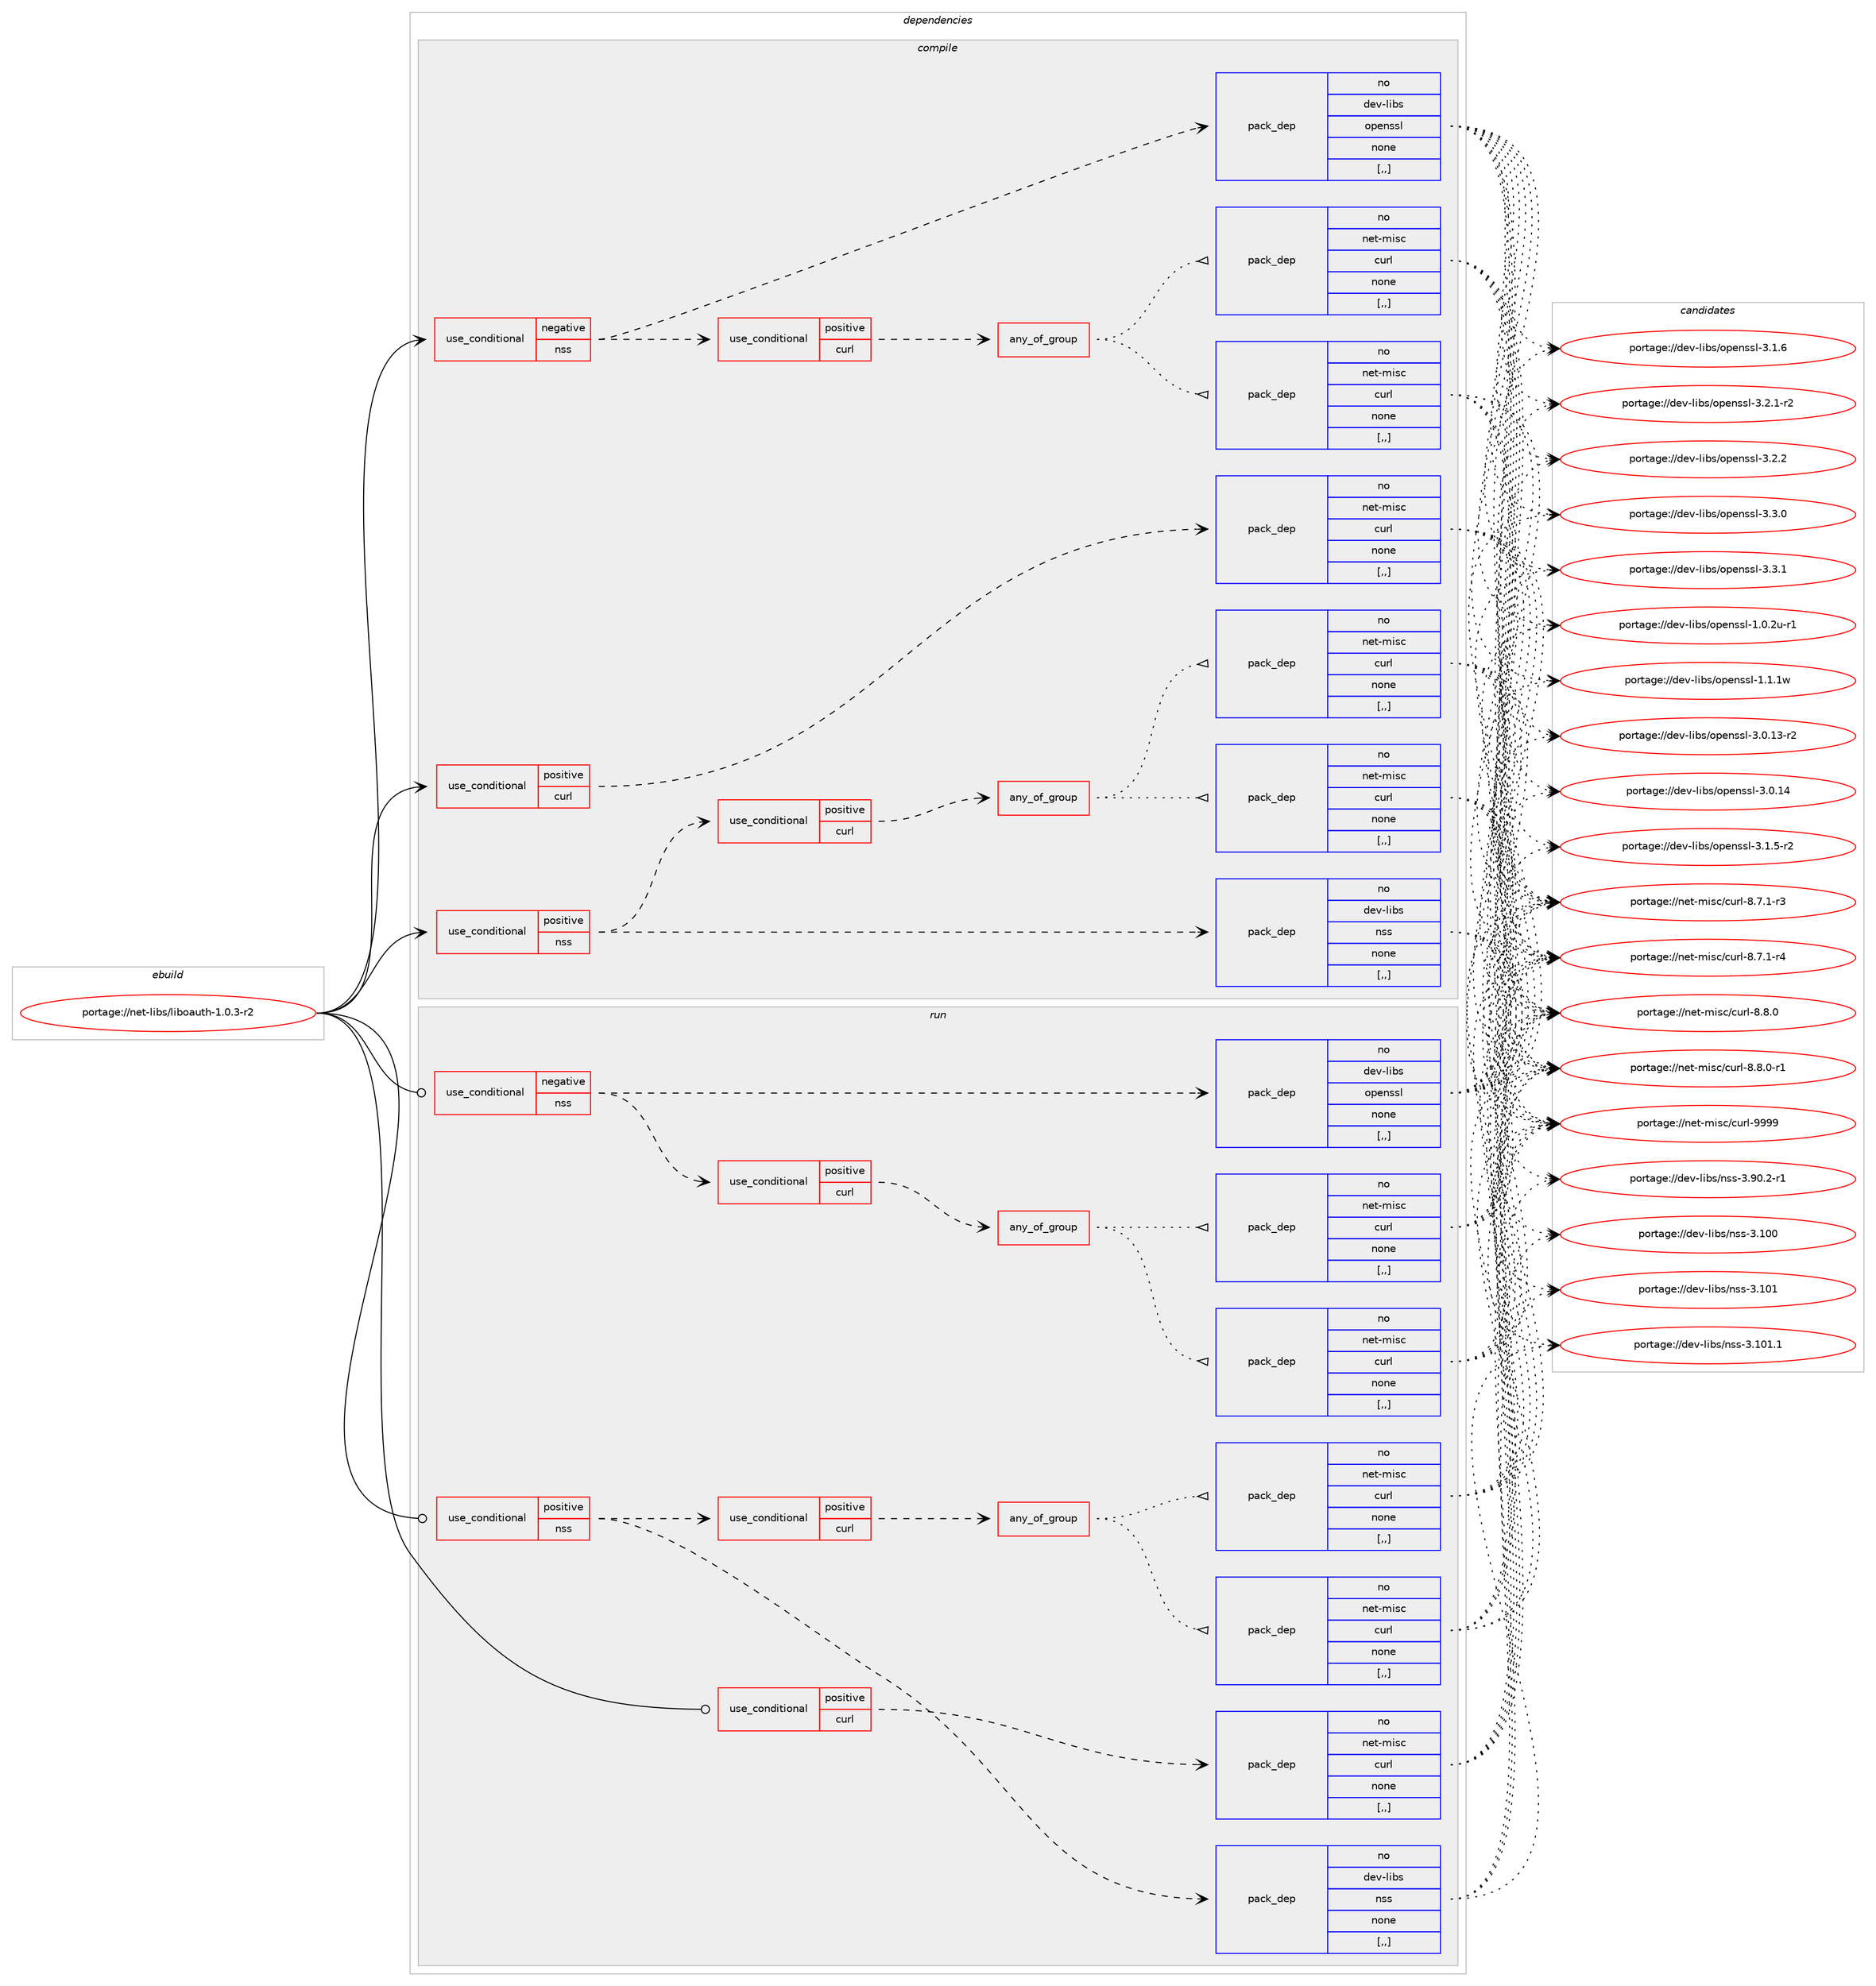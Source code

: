 digraph prolog {

# *************
# Graph options
# *************

newrank=true;
concentrate=true;
compound=true;
graph [rankdir=LR,fontname=Helvetica,fontsize=10,ranksep=1.5];#, ranksep=2.5, nodesep=0.2];
edge  [arrowhead=vee];
node  [fontname=Helvetica,fontsize=10];

# **********
# The ebuild
# **********

subgraph cluster_leftcol {
color=gray;
rank=same;
label=<<i>ebuild</i>>;
id [label="portage://net-libs/liboauth-1.0.3-r2", color=red, width=4, href="../net-libs/liboauth-1.0.3-r2.svg"];
}

# ****************
# The dependencies
# ****************

subgraph cluster_midcol {
color=gray;
label=<<i>dependencies</i>>;
subgraph cluster_compile {
fillcolor="#eeeeee";
style=filled;
label=<<i>compile</i>>;
subgraph cond91305 {
dependency350928 [label=<<TABLE BORDER="0" CELLBORDER="1" CELLSPACING="0" CELLPADDING="4"><TR><TD ROWSPAN="3" CELLPADDING="10">use_conditional</TD></TR><TR><TD>negative</TD></TR><TR><TD>nss</TD></TR></TABLE>>, shape=none, color=red];
subgraph pack257028 {
dependency350929 [label=<<TABLE BORDER="0" CELLBORDER="1" CELLSPACING="0" CELLPADDING="4" WIDTH="220"><TR><TD ROWSPAN="6" CELLPADDING="30">pack_dep</TD></TR><TR><TD WIDTH="110">no</TD></TR><TR><TD>dev-libs</TD></TR><TR><TD>openssl</TD></TR><TR><TD>none</TD></TR><TR><TD>[,,]</TD></TR></TABLE>>, shape=none, color=blue];
}
dependency350928:e -> dependency350929:w [weight=20,style="dashed",arrowhead="vee"];
subgraph cond91306 {
dependency350930 [label=<<TABLE BORDER="0" CELLBORDER="1" CELLSPACING="0" CELLPADDING="4"><TR><TD ROWSPAN="3" CELLPADDING="10">use_conditional</TD></TR><TR><TD>positive</TD></TR><TR><TD>curl</TD></TR></TABLE>>, shape=none, color=red];
subgraph any2418 {
dependency350931 [label=<<TABLE BORDER="0" CELLBORDER="1" CELLSPACING="0" CELLPADDING="4"><TR><TD CELLPADDING="10">any_of_group</TD></TR></TABLE>>, shape=none, color=red];subgraph pack257029 {
dependency350932 [label=<<TABLE BORDER="0" CELLBORDER="1" CELLSPACING="0" CELLPADDING="4" WIDTH="220"><TR><TD ROWSPAN="6" CELLPADDING="30">pack_dep</TD></TR><TR><TD WIDTH="110">no</TD></TR><TR><TD>net-misc</TD></TR><TR><TD>curl</TD></TR><TR><TD>none</TD></TR><TR><TD>[,,]</TD></TR></TABLE>>, shape=none, color=blue];
}
dependency350931:e -> dependency350932:w [weight=20,style="dotted",arrowhead="oinv"];
subgraph pack257030 {
dependency350933 [label=<<TABLE BORDER="0" CELLBORDER="1" CELLSPACING="0" CELLPADDING="4" WIDTH="220"><TR><TD ROWSPAN="6" CELLPADDING="30">pack_dep</TD></TR><TR><TD WIDTH="110">no</TD></TR><TR><TD>net-misc</TD></TR><TR><TD>curl</TD></TR><TR><TD>none</TD></TR><TR><TD>[,,]</TD></TR></TABLE>>, shape=none, color=blue];
}
dependency350931:e -> dependency350933:w [weight=20,style="dotted",arrowhead="oinv"];
}
dependency350930:e -> dependency350931:w [weight=20,style="dashed",arrowhead="vee"];
}
dependency350928:e -> dependency350930:w [weight=20,style="dashed",arrowhead="vee"];
}
id:e -> dependency350928:w [weight=20,style="solid",arrowhead="vee"];
subgraph cond91307 {
dependency350934 [label=<<TABLE BORDER="0" CELLBORDER="1" CELLSPACING="0" CELLPADDING="4"><TR><TD ROWSPAN="3" CELLPADDING="10">use_conditional</TD></TR><TR><TD>positive</TD></TR><TR><TD>curl</TD></TR></TABLE>>, shape=none, color=red];
subgraph pack257031 {
dependency350935 [label=<<TABLE BORDER="0" CELLBORDER="1" CELLSPACING="0" CELLPADDING="4" WIDTH="220"><TR><TD ROWSPAN="6" CELLPADDING="30">pack_dep</TD></TR><TR><TD WIDTH="110">no</TD></TR><TR><TD>net-misc</TD></TR><TR><TD>curl</TD></TR><TR><TD>none</TD></TR><TR><TD>[,,]</TD></TR></TABLE>>, shape=none, color=blue];
}
dependency350934:e -> dependency350935:w [weight=20,style="dashed",arrowhead="vee"];
}
id:e -> dependency350934:w [weight=20,style="solid",arrowhead="vee"];
subgraph cond91308 {
dependency350936 [label=<<TABLE BORDER="0" CELLBORDER="1" CELLSPACING="0" CELLPADDING="4"><TR><TD ROWSPAN="3" CELLPADDING="10">use_conditional</TD></TR><TR><TD>positive</TD></TR><TR><TD>nss</TD></TR></TABLE>>, shape=none, color=red];
subgraph pack257032 {
dependency350937 [label=<<TABLE BORDER="0" CELLBORDER="1" CELLSPACING="0" CELLPADDING="4" WIDTH="220"><TR><TD ROWSPAN="6" CELLPADDING="30">pack_dep</TD></TR><TR><TD WIDTH="110">no</TD></TR><TR><TD>dev-libs</TD></TR><TR><TD>nss</TD></TR><TR><TD>none</TD></TR><TR><TD>[,,]</TD></TR></TABLE>>, shape=none, color=blue];
}
dependency350936:e -> dependency350937:w [weight=20,style="dashed",arrowhead="vee"];
subgraph cond91309 {
dependency350938 [label=<<TABLE BORDER="0" CELLBORDER="1" CELLSPACING="0" CELLPADDING="4"><TR><TD ROWSPAN="3" CELLPADDING="10">use_conditional</TD></TR><TR><TD>positive</TD></TR><TR><TD>curl</TD></TR></TABLE>>, shape=none, color=red];
subgraph any2419 {
dependency350939 [label=<<TABLE BORDER="0" CELLBORDER="1" CELLSPACING="0" CELLPADDING="4"><TR><TD CELLPADDING="10">any_of_group</TD></TR></TABLE>>, shape=none, color=red];subgraph pack257033 {
dependency350940 [label=<<TABLE BORDER="0" CELLBORDER="1" CELLSPACING="0" CELLPADDING="4" WIDTH="220"><TR><TD ROWSPAN="6" CELLPADDING="30">pack_dep</TD></TR><TR><TD WIDTH="110">no</TD></TR><TR><TD>net-misc</TD></TR><TR><TD>curl</TD></TR><TR><TD>none</TD></TR><TR><TD>[,,]</TD></TR></TABLE>>, shape=none, color=blue];
}
dependency350939:e -> dependency350940:w [weight=20,style="dotted",arrowhead="oinv"];
subgraph pack257034 {
dependency350941 [label=<<TABLE BORDER="0" CELLBORDER="1" CELLSPACING="0" CELLPADDING="4" WIDTH="220"><TR><TD ROWSPAN="6" CELLPADDING="30">pack_dep</TD></TR><TR><TD WIDTH="110">no</TD></TR><TR><TD>net-misc</TD></TR><TR><TD>curl</TD></TR><TR><TD>none</TD></TR><TR><TD>[,,]</TD></TR></TABLE>>, shape=none, color=blue];
}
dependency350939:e -> dependency350941:w [weight=20,style="dotted",arrowhead="oinv"];
}
dependency350938:e -> dependency350939:w [weight=20,style="dashed",arrowhead="vee"];
}
dependency350936:e -> dependency350938:w [weight=20,style="dashed",arrowhead="vee"];
}
id:e -> dependency350936:w [weight=20,style="solid",arrowhead="vee"];
}
subgraph cluster_compileandrun {
fillcolor="#eeeeee";
style=filled;
label=<<i>compile and run</i>>;
}
subgraph cluster_run {
fillcolor="#eeeeee";
style=filled;
label=<<i>run</i>>;
subgraph cond91310 {
dependency350942 [label=<<TABLE BORDER="0" CELLBORDER="1" CELLSPACING="0" CELLPADDING="4"><TR><TD ROWSPAN="3" CELLPADDING="10">use_conditional</TD></TR><TR><TD>negative</TD></TR><TR><TD>nss</TD></TR></TABLE>>, shape=none, color=red];
subgraph pack257035 {
dependency350943 [label=<<TABLE BORDER="0" CELLBORDER="1" CELLSPACING="0" CELLPADDING="4" WIDTH="220"><TR><TD ROWSPAN="6" CELLPADDING="30">pack_dep</TD></TR><TR><TD WIDTH="110">no</TD></TR><TR><TD>dev-libs</TD></TR><TR><TD>openssl</TD></TR><TR><TD>none</TD></TR><TR><TD>[,,]</TD></TR></TABLE>>, shape=none, color=blue];
}
dependency350942:e -> dependency350943:w [weight=20,style="dashed",arrowhead="vee"];
subgraph cond91311 {
dependency350944 [label=<<TABLE BORDER="0" CELLBORDER="1" CELLSPACING="0" CELLPADDING="4"><TR><TD ROWSPAN="3" CELLPADDING="10">use_conditional</TD></TR><TR><TD>positive</TD></TR><TR><TD>curl</TD></TR></TABLE>>, shape=none, color=red];
subgraph any2420 {
dependency350945 [label=<<TABLE BORDER="0" CELLBORDER="1" CELLSPACING="0" CELLPADDING="4"><TR><TD CELLPADDING="10">any_of_group</TD></TR></TABLE>>, shape=none, color=red];subgraph pack257036 {
dependency350946 [label=<<TABLE BORDER="0" CELLBORDER="1" CELLSPACING="0" CELLPADDING="4" WIDTH="220"><TR><TD ROWSPAN="6" CELLPADDING="30">pack_dep</TD></TR><TR><TD WIDTH="110">no</TD></TR><TR><TD>net-misc</TD></TR><TR><TD>curl</TD></TR><TR><TD>none</TD></TR><TR><TD>[,,]</TD></TR></TABLE>>, shape=none, color=blue];
}
dependency350945:e -> dependency350946:w [weight=20,style="dotted",arrowhead="oinv"];
subgraph pack257037 {
dependency350947 [label=<<TABLE BORDER="0" CELLBORDER="1" CELLSPACING="0" CELLPADDING="4" WIDTH="220"><TR><TD ROWSPAN="6" CELLPADDING="30">pack_dep</TD></TR><TR><TD WIDTH="110">no</TD></TR><TR><TD>net-misc</TD></TR><TR><TD>curl</TD></TR><TR><TD>none</TD></TR><TR><TD>[,,]</TD></TR></TABLE>>, shape=none, color=blue];
}
dependency350945:e -> dependency350947:w [weight=20,style="dotted",arrowhead="oinv"];
}
dependency350944:e -> dependency350945:w [weight=20,style="dashed",arrowhead="vee"];
}
dependency350942:e -> dependency350944:w [weight=20,style="dashed",arrowhead="vee"];
}
id:e -> dependency350942:w [weight=20,style="solid",arrowhead="odot"];
subgraph cond91312 {
dependency350948 [label=<<TABLE BORDER="0" CELLBORDER="1" CELLSPACING="0" CELLPADDING="4"><TR><TD ROWSPAN="3" CELLPADDING="10">use_conditional</TD></TR><TR><TD>positive</TD></TR><TR><TD>curl</TD></TR></TABLE>>, shape=none, color=red];
subgraph pack257038 {
dependency350949 [label=<<TABLE BORDER="0" CELLBORDER="1" CELLSPACING="0" CELLPADDING="4" WIDTH="220"><TR><TD ROWSPAN="6" CELLPADDING="30">pack_dep</TD></TR><TR><TD WIDTH="110">no</TD></TR><TR><TD>net-misc</TD></TR><TR><TD>curl</TD></TR><TR><TD>none</TD></TR><TR><TD>[,,]</TD></TR></TABLE>>, shape=none, color=blue];
}
dependency350948:e -> dependency350949:w [weight=20,style="dashed",arrowhead="vee"];
}
id:e -> dependency350948:w [weight=20,style="solid",arrowhead="odot"];
subgraph cond91313 {
dependency350950 [label=<<TABLE BORDER="0" CELLBORDER="1" CELLSPACING="0" CELLPADDING="4"><TR><TD ROWSPAN="3" CELLPADDING="10">use_conditional</TD></TR><TR><TD>positive</TD></TR><TR><TD>nss</TD></TR></TABLE>>, shape=none, color=red];
subgraph pack257039 {
dependency350951 [label=<<TABLE BORDER="0" CELLBORDER="1" CELLSPACING="0" CELLPADDING="4" WIDTH="220"><TR><TD ROWSPAN="6" CELLPADDING="30">pack_dep</TD></TR><TR><TD WIDTH="110">no</TD></TR><TR><TD>dev-libs</TD></TR><TR><TD>nss</TD></TR><TR><TD>none</TD></TR><TR><TD>[,,]</TD></TR></TABLE>>, shape=none, color=blue];
}
dependency350950:e -> dependency350951:w [weight=20,style="dashed",arrowhead="vee"];
subgraph cond91314 {
dependency350952 [label=<<TABLE BORDER="0" CELLBORDER="1" CELLSPACING="0" CELLPADDING="4"><TR><TD ROWSPAN="3" CELLPADDING="10">use_conditional</TD></TR><TR><TD>positive</TD></TR><TR><TD>curl</TD></TR></TABLE>>, shape=none, color=red];
subgraph any2421 {
dependency350953 [label=<<TABLE BORDER="0" CELLBORDER="1" CELLSPACING="0" CELLPADDING="4"><TR><TD CELLPADDING="10">any_of_group</TD></TR></TABLE>>, shape=none, color=red];subgraph pack257040 {
dependency350954 [label=<<TABLE BORDER="0" CELLBORDER="1" CELLSPACING="0" CELLPADDING="4" WIDTH="220"><TR><TD ROWSPAN="6" CELLPADDING="30">pack_dep</TD></TR><TR><TD WIDTH="110">no</TD></TR><TR><TD>net-misc</TD></TR><TR><TD>curl</TD></TR><TR><TD>none</TD></TR><TR><TD>[,,]</TD></TR></TABLE>>, shape=none, color=blue];
}
dependency350953:e -> dependency350954:w [weight=20,style="dotted",arrowhead="oinv"];
subgraph pack257041 {
dependency350955 [label=<<TABLE BORDER="0" CELLBORDER="1" CELLSPACING="0" CELLPADDING="4" WIDTH="220"><TR><TD ROWSPAN="6" CELLPADDING="30">pack_dep</TD></TR><TR><TD WIDTH="110">no</TD></TR><TR><TD>net-misc</TD></TR><TR><TD>curl</TD></TR><TR><TD>none</TD></TR><TR><TD>[,,]</TD></TR></TABLE>>, shape=none, color=blue];
}
dependency350953:e -> dependency350955:w [weight=20,style="dotted",arrowhead="oinv"];
}
dependency350952:e -> dependency350953:w [weight=20,style="dashed",arrowhead="vee"];
}
dependency350950:e -> dependency350952:w [weight=20,style="dashed",arrowhead="vee"];
}
id:e -> dependency350950:w [weight=20,style="solid",arrowhead="odot"];
}
}

# **************
# The candidates
# **************

subgraph cluster_choices {
rank=same;
color=gray;
label=<<i>candidates</i>>;

subgraph choice257028 {
color=black;
nodesep=1;
choice1001011184510810598115471111121011101151151084549464846501174511449 [label="portage://dev-libs/openssl-1.0.2u-r1", color=red, width=4,href="../dev-libs/openssl-1.0.2u-r1.svg"];
choice100101118451081059811547111112101110115115108454946494649119 [label="portage://dev-libs/openssl-1.1.1w", color=red, width=4,href="../dev-libs/openssl-1.1.1w.svg"];
choice100101118451081059811547111112101110115115108455146484649514511450 [label="portage://dev-libs/openssl-3.0.13-r2", color=red, width=4,href="../dev-libs/openssl-3.0.13-r2.svg"];
choice10010111845108105981154711111210111011511510845514648464952 [label="portage://dev-libs/openssl-3.0.14", color=red, width=4,href="../dev-libs/openssl-3.0.14.svg"];
choice1001011184510810598115471111121011101151151084551464946534511450 [label="portage://dev-libs/openssl-3.1.5-r2", color=red, width=4,href="../dev-libs/openssl-3.1.5-r2.svg"];
choice100101118451081059811547111112101110115115108455146494654 [label="portage://dev-libs/openssl-3.1.6", color=red, width=4,href="../dev-libs/openssl-3.1.6.svg"];
choice1001011184510810598115471111121011101151151084551465046494511450 [label="portage://dev-libs/openssl-3.2.1-r2", color=red, width=4,href="../dev-libs/openssl-3.2.1-r2.svg"];
choice100101118451081059811547111112101110115115108455146504650 [label="portage://dev-libs/openssl-3.2.2", color=red, width=4,href="../dev-libs/openssl-3.2.2.svg"];
choice100101118451081059811547111112101110115115108455146514648 [label="portage://dev-libs/openssl-3.3.0", color=red, width=4,href="../dev-libs/openssl-3.3.0.svg"];
choice100101118451081059811547111112101110115115108455146514649 [label="portage://dev-libs/openssl-3.3.1", color=red, width=4,href="../dev-libs/openssl-3.3.1.svg"];
dependency350929:e -> choice1001011184510810598115471111121011101151151084549464846501174511449:w [style=dotted,weight="100"];
dependency350929:e -> choice100101118451081059811547111112101110115115108454946494649119:w [style=dotted,weight="100"];
dependency350929:e -> choice100101118451081059811547111112101110115115108455146484649514511450:w [style=dotted,weight="100"];
dependency350929:e -> choice10010111845108105981154711111210111011511510845514648464952:w [style=dotted,weight="100"];
dependency350929:e -> choice1001011184510810598115471111121011101151151084551464946534511450:w [style=dotted,weight="100"];
dependency350929:e -> choice100101118451081059811547111112101110115115108455146494654:w [style=dotted,weight="100"];
dependency350929:e -> choice1001011184510810598115471111121011101151151084551465046494511450:w [style=dotted,weight="100"];
dependency350929:e -> choice100101118451081059811547111112101110115115108455146504650:w [style=dotted,weight="100"];
dependency350929:e -> choice100101118451081059811547111112101110115115108455146514648:w [style=dotted,weight="100"];
dependency350929:e -> choice100101118451081059811547111112101110115115108455146514649:w [style=dotted,weight="100"];
}
subgraph choice257029 {
color=black;
nodesep=1;
choice110101116451091051159947991171141084556465546494511451 [label="portage://net-misc/curl-8.7.1-r3", color=red, width=4,href="../net-misc/curl-8.7.1-r3.svg"];
choice110101116451091051159947991171141084556465546494511452 [label="portage://net-misc/curl-8.7.1-r4", color=red, width=4,href="../net-misc/curl-8.7.1-r4.svg"];
choice11010111645109105115994799117114108455646564648 [label="portage://net-misc/curl-8.8.0", color=red, width=4,href="../net-misc/curl-8.8.0.svg"];
choice110101116451091051159947991171141084556465646484511449 [label="portage://net-misc/curl-8.8.0-r1", color=red, width=4,href="../net-misc/curl-8.8.0-r1.svg"];
choice110101116451091051159947991171141084557575757 [label="portage://net-misc/curl-9999", color=red, width=4,href="../net-misc/curl-9999.svg"];
dependency350932:e -> choice110101116451091051159947991171141084556465546494511451:w [style=dotted,weight="100"];
dependency350932:e -> choice110101116451091051159947991171141084556465546494511452:w [style=dotted,weight="100"];
dependency350932:e -> choice11010111645109105115994799117114108455646564648:w [style=dotted,weight="100"];
dependency350932:e -> choice110101116451091051159947991171141084556465646484511449:w [style=dotted,weight="100"];
dependency350932:e -> choice110101116451091051159947991171141084557575757:w [style=dotted,weight="100"];
}
subgraph choice257030 {
color=black;
nodesep=1;
choice110101116451091051159947991171141084556465546494511451 [label="portage://net-misc/curl-8.7.1-r3", color=red, width=4,href="../net-misc/curl-8.7.1-r3.svg"];
choice110101116451091051159947991171141084556465546494511452 [label="portage://net-misc/curl-8.7.1-r4", color=red, width=4,href="../net-misc/curl-8.7.1-r4.svg"];
choice11010111645109105115994799117114108455646564648 [label="portage://net-misc/curl-8.8.0", color=red, width=4,href="../net-misc/curl-8.8.0.svg"];
choice110101116451091051159947991171141084556465646484511449 [label="portage://net-misc/curl-8.8.0-r1", color=red, width=4,href="../net-misc/curl-8.8.0-r1.svg"];
choice110101116451091051159947991171141084557575757 [label="portage://net-misc/curl-9999", color=red, width=4,href="../net-misc/curl-9999.svg"];
dependency350933:e -> choice110101116451091051159947991171141084556465546494511451:w [style=dotted,weight="100"];
dependency350933:e -> choice110101116451091051159947991171141084556465546494511452:w [style=dotted,weight="100"];
dependency350933:e -> choice11010111645109105115994799117114108455646564648:w [style=dotted,weight="100"];
dependency350933:e -> choice110101116451091051159947991171141084556465646484511449:w [style=dotted,weight="100"];
dependency350933:e -> choice110101116451091051159947991171141084557575757:w [style=dotted,weight="100"];
}
subgraph choice257031 {
color=black;
nodesep=1;
choice110101116451091051159947991171141084556465546494511451 [label="portage://net-misc/curl-8.7.1-r3", color=red, width=4,href="../net-misc/curl-8.7.1-r3.svg"];
choice110101116451091051159947991171141084556465546494511452 [label="portage://net-misc/curl-8.7.1-r4", color=red, width=4,href="../net-misc/curl-8.7.1-r4.svg"];
choice11010111645109105115994799117114108455646564648 [label="portage://net-misc/curl-8.8.0", color=red, width=4,href="../net-misc/curl-8.8.0.svg"];
choice110101116451091051159947991171141084556465646484511449 [label="portage://net-misc/curl-8.8.0-r1", color=red, width=4,href="../net-misc/curl-8.8.0-r1.svg"];
choice110101116451091051159947991171141084557575757 [label="portage://net-misc/curl-9999", color=red, width=4,href="../net-misc/curl-9999.svg"];
dependency350935:e -> choice110101116451091051159947991171141084556465546494511451:w [style=dotted,weight="100"];
dependency350935:e -> choice110101116451091051159947991171141084556465546494511452:w [style=dotted,weight="100"];
dependency350935:e -> choice11010111645109105115994799117114108455646564648:w [style=dotted,weight="100"];
dependency350935:e -> choice110101116451091051159947991171141084556465646484511449:w [style=dotted,weight="100"];
dependency350935:e -> choice110101116451091051159947991171141084557575757:w [style=dotted,weight="100"];
}
subgraph choice257032 {
color=black;
nodesep=1;
choice100101118451081059811547110115115455146494848 [label="portage://dev-libs/nss-3.100", color=red, width=4,href="../dev-libs/nss-3.100.svg"];
choice100101118451081059811547110115115455146494849 [label="portage://dev-libs/nss-3.101", color=red, width=4,href="../dev-libs/nss-3.101.svg"];
choice1001011184510810598115471101151154551464948494649 [label="portage://dev-libs/nss-3.101.1", color=red, width=4,href="../dev-libs/nss-3.101.1.svg"];
choice100101118451081059811547110115115455146574846504511449 [label="portage://dev-libs/nss-3.90.2-r1", color=red, width=4,href="../dev-libs/nss-3.90.2-r1.svg"];
dependency350937:e -> choice100101118451081059811547110115115455146494848:w [style=dotted,weight="100"];
dependency350937:e -> choice100101118451081059811547110115115455146494849:w [style=dotted,weight="100"];
dependency350937:e -> choice1001011184510810598115471101151154551464948494649:w [style=dotted,weight="100"];
dependency350937:e -> choice100101118451081059811547110115115455146574846504511449:w [style=dotted,weight="100"];
}
subgraph choice257033 {
color=black;
nodesep=1;
choice110101116451091051159947991171141084556465546494511451 [label="portage://net-misc/curl-8.7.1-r3", color=red, width=4,href="../net-misc/curl-8.7.1-r3.svg"];
choice110101116451091051159947991171141084556465546494511452 [label="portage://net-misc/curl-8.7.1-r4", color=red, width=4,href="../net-misc/curl-8.7.1-r4.svg"];
choice11010111645109105115994799117114108455646564648 [label="portage://net-misc/curl-8.8.0", color=red, width=4,href="../net-misc/curl-8.8.0.svg"];
choice110101116451091051159947991171141084556465646484511449 [label="portage://net-misc/curl-8.8.0-r1", color=red, width=4,href="../net-misc/curl-8.8.0-r1.svg"];
choice110101116451091051159947991171141084557575757 [label="portage://net-misc/curl-9999", color=red, width=4,href="../net-misc/curl-9999.svg"];
dependency350940:e -> choice110101116451091051159947991171141084556465546494511451:w [style=dotted,weight="100"];
dependency350940:e -> choice110101116451091051159947991171141084556465546494511452:w [style=dotted,weight="100"];
dependency350940:e -> choice11010111645109105115994799117114108455646564648:w [style=dotted,weight="100"];
dependency350940:e -> choice110101116451091051159947991171141084556465646484511449:w [style=dotted,weight="100"];
dependency350940:e -> choice110101116451091051159947991171141084557575757:w [style=dotted,weight="100"];
}
subgraph choice257034 {
color=black;
nodesep=1;
choice110101116451091051159947991171141084556465546494511451 [label="portage://net-misc/curl-8.7.1-r3", color=red, width=4,href="../net-misc/curl-8.7.1-r3.svg"];
choice110101116451091051159947991171141084556465546494511452 [label="portage://net-misc/curl-8.7.1-r4", color=red, width=4,href="../net-misc/curl-8.7.1-r4.svg"];
choice11010111645109105115994799117114108455646564648 [label="portage://net-misc/curl-8.8.0", color=red, width=4,href="../net-misc/curl-8.8.0.svg"];
choice110101116451091051159947991171141084556465646484511449 [label="portage://net-misc/curl-8.8.0-r1", color=red, width=4,href="../net-misc/curl-8.8.0-r1.svg"];
choice110101116451091051159947991171141084557575757 [label="portage://net-misc/curl-9999", color=red, width=4,href="../net-misc/curl-9999.svg"];
dependency350941:e -> choice110101116451091051159947991171141084556465546494511451:w [style=dotted,weight="100"];
dependency350941:e -> choice110101116451091051159947991171141084556465546494511452:w [style=dotted,weight="100"];
dependency350941:e -> choice11010111645109105115994799117114108455646564648:w [style=dotted,weight="100"];
dependency350941:e -> choice110101116451091051159947991171141084556465646484511449:w [style=dotted,weight="100"];
dependency350941:e -> choice110101116451091051159947991171141084557575757:w [style=dotted,weight="100"];
}
subgraph choice257035 {
color=black;
nodesep=1;
choice1001011184510810598115471111121011101151151084549464846501174511449 [label="portage://dev-libs/openssl-1.0.2u-r1", color=red, width=4,href="../dev-libs/openssl-1.0.2u-r1.svg"];
choice100101118451081059811547111112101110115115108454946494649119 [label="portage://dev-libs/openssl-1.1.1w", color=red, width=4,href="../dev-libs/openssl-1.1.1w.svg"];
choice100101118451081059811547111112101110115115108455146484649514511450 [label="portage://dev-libs/openssl-3.0.13-r2", color=red, width=4,href="../dev-libs/openssl-3.0.13-r2.svg"];
choice10010111845108105981154711111210111011511510845514648464952 [label="portage://dev-libs/openssl-3.0.14", color=red, width=4,href="../dev-libs/openssl-3.0.14.svg"];
choice1001011184510810598115471111121011101151151084551464946534511450 [label="portage://dev-libs/openssl-3.1.5-r2", color=red, width=4,href="../dev-libs/openssl-3.1.5-r2.svg"];
choice100101118451081059811547111112101110115115108455146494654 [label="portage://dev-libs/openssl-3.1.6", color=red, width=4,href="../dev-libs/openssl-3.1.6.svg"];
choice1001011184510810598115471111121011101151151084551465046494511450 [label="portage://dev-libs/openssl-3.2.1-r2", color=red, width=4,href="../dev-libs/openssl-3.2.1-r2.svg"];
choice100101118451081059811547111112101110115115108455146504650 [label="portage://dev-libs/openssl-3.2.2", color=red, width=4,href="../dev-libs/openssl-3.2.2.svg"];
choice100101118451081059811547111112101110115115108455146514648 [label="portage://dev-libs/openssl-3.3.0", color=red, width=4,href="../dev-libs/openssl-3.3.0.svg"];
choice100101118451081059811547111112101110115115108455146514649 [label="portage://dev-libs/openssl-3.3.1", color=red, width=4,href="../dev-libs/openssl-3.3.1.svg"];
dependency350943:e -> choice1001011184510810598115471111121011101151151084549464846501174511449:w [style=dotted,weight="100"];
dependency350943:e -> choice100101118451081059811547111112101110115115108454946494649119:w [style=dotted,weight="100"];
dependency350943:e -> choice100101118451081059811547111112101110115115108455146484649514511450:w [style=dotted,weight="100"];
dependency350943:e -> choice10010111845108105981154711111210111011511510845514648464952:w [style=dotted,weight="100"];
dependency350943:e -> choice1001011184510810598115471111121011101151151084551464946534511450:w [style=dotted,weight="100"];
dependency350943:e -> choice100101118451081059811547111112101110115115108455146494654:w [style=dotted,weight="100"];
dependency350943:e -> choice1001011184510810598115471111121011101151151084551465046494511450:w [style=dotted,weight="100"];
dependency350943:e -> choice100101118451081059811547111112101110115115108455146504650:w [style=dotted,weight="100"];
dependency350943:e -> choice100101118451081059811547111112101110115115108455146514648:w [style=dotted,weight="100"];
dependency350943:e -> choice100101118451081059811547111112101110115115108455146514649:w [style=dotted,weight="100"];
}
subgraph choice257036 {
color=black;
nodesep=1;
choice110101116451091051159947991171141084556465546494511451 [label="portage://net-misc/curl-8.7.1-r3", color=red, width=4,href="../net-misc/curl-8.7.1-r3.svg"];
choice110101116451091051159947991171141084556465546494511452 [label="portage://net-misc/curl-8.7.1-r4", color=red, width=4,href="../net-misc/curl-8.7.1-r4.svg"];
choice11010111645109105115994799117114108455646564648 [label="portage://net-misc/curl-8.8.0", color=red, width=4,href="../net-misc/curl-8.8.0.svg"];
choice110101116451091051159947991171141084556465646484511449 [label="portage://net-misc/curl-8.8.0-r1", color=red, width=4,href="../net-misc/curl-8.8.0-r1.svg"];
choice110101116451091051159947991171141084557575757 [label="portage://net-misc/curl-9999", color=red, width=4,href="../net-misc/curl-9999.svg"];
dependency350946:e -> choice110101116451091051159947991171141084556465546494511451:w [style=dotted,weight="100"];
dependency350946:e -> choice110101116451091051159947991171141084556465546494511452:w [style=dotted,weight="100"];
dependency350946:e -> choice11010111645109105115994799117114108455646564648:w [style=dotted,weight="100"];
dependency350946:e -> choice110101116451091051159947991171141084556465646484511449:w [style=dotted,weight="100"];
dependency350946:e -> choice110101116451091051159947991171141084557575757:w [style=dotted,weight="100"];
}
subgraph choice257037 {
color=black;
nodesep=1;
choice110101116451091051159947991171141084556465546494511451 [label="portage://net-misc/curl-8.7.1-r3", color=red, width=4,href="../net-misc/curl-8.7.1-r3.svg"];
choice110101116451091051159947991171141084556465546494511452 [label="portage://net-misc/curl-8.7.1-r4", color=red, width=4,href="../net-misc/curl-8.7.1-r4.svg"];
choice11010111645109105115994799117114108455646564648 [label="portage://net-misc/curl-8.8.0", color=red, width=4,href="../net-misc/curl-8.8.0.svg"];
choice110101116451091051159947991171141084556465646484511449 [label="portage://net-misc/curl-8.8.0-r1", color=red, width=4,href="../net-misc/curl-8.8.0-r1.svg"];
choice110101116451091051159947991171141084557575757 [label="portage://net-misc/curl-9999", color=red, width=4,href="../net-misc/curl-9999.svg"];
dependency350947:e -> choice110101116451091051159947991171141084556465546494511451:w [style=dotted,weight="100"];
dependency350947:e -> choice110101116451091051159947991171141084556465546494511452:w [style=dotted,weight="100"];
dependency350947:e -> choice11010111645109105115994799117114108455646564648:w [style=dotted,weight="100"];
dependency350947:e -> choice110101116451091051159947991171141084556465646484511449:w [style=dotted,weight="100"];
dependency350947:e -> choice110101116451091051159947991171141084557575757:w [style=dotted,weight="100"];
}
subgraph choice257038 {
color=black;
nodesep=1;
choice110101116451091051159947991171141084556465546494511451 [label="portage://net-misc/curl-8.7.1-r3", color=red, width=4,href="../net-misc/curl-8.7.1-r3.svg"];
choice110101116451091051159947991171141084556465546494511452 [label="portage://net-misc/curl-8.7.1-r4", color=red, width=4,href="../net-misc/curl-8.7.1-r4.svg"];
choice11010111645109105115994799117114108455646564648 [label="portage://net-misc/curl-8.8.0", color=red, width=4,href="../net-misc/curl-8.8.0.svg"];
choice110101116451091051159947991171141084556465646484511449 [label="portage://net-misc/curl-8.8.0-r1", color=red, width=4,href="../net-misc/curl-8.8.0-r1.svg"];
choice110101116451091051159947991171141084557575757 [label="portage://net-misc/curl-9999", color=red, width=4,href="../net-misc/curl-9999.svg"];
dependency350949:e -> choice110101116451091051159947991171141084556465546494511451:w [style=dotted,weight="100"];
dependency350949:e -> choice110101116451091051159947991171141084556465546494511452:w [style=dotted,weight="100"];
dependency350949:e -> choice11010111645109105115994799117114108455646564648:w [style=dotted,weight="100"];
dependency350949:e -> choice110101116451091051159947991171141084556465646484511449:w [style=dotted,weight="100"];
dependency350949:e -> choice110101116451091051159947991171141084557575757:w [style=dotted,weight="100"];
}
subgraph choice257039 {
color=black;
nodesep=1;
choice100101118451081059811547110115115455146494848 [label="portage://dev-libs/nss-3.100", color=red, width=4,href="../dev-libs/nss-3.100.svg"];
choice100101118451081059811547110115115455146494849 [label="portage://dev-libs/nss-3.101", color=red, width=4,href="../dev-libs/nss-3.101.svg"];
choice1001011184510810598115471101151154551464948494649 [label="portage://dev-libs/nss-3.101.1", color=red, width=4,href="../dev-libs/nss-3.101.1.svg"];
choice100101118451081059811547110115115455146574846504511449 [label="portage://dev-libs/nss-3.90.2-r1", color=red, width=4,href="../dev-libs/nss-3.90.2-r1.svg"];
dependency350951:e -> choice100101118451081059811547110115115455146494848:w [style=dotted,weight="100"];
dependency350951:e -> choice100101118451081059811547110115115455146494849:w [style=dotted,weight="100"];
dependency350951:e -> choice1001011184510810598115471101151154551464948494649:w [style=dotted,weight="100"];
dependency350951:e -> choice100101118451081059811547110115115455146574846504511449:w [style=dotted,weight="100"];
}
subgraph choice257040 {
color=black;
nodesep=1;
choice110101116451091051159947991171141084556465546494511451 [label="portage://net-misc/curl-8.7.1-r3", color=red, width=4,href="../net-misc/curl-8.7.1-r3.svg"];
choice110101116451091051159947991171141084556465546494511452 [label="portage://net-misc/curl-8.7.1-r4", color=red, width=4,href="../net-misc/curl-8.7.1-r4.svg"];
choice11010111645109105115994799117114108455646564648 [label="portage://net-misc/curl-8.8.0", color=red, width=4,href="../net-misc/curl-8.8.0.svg"];
choice110101116451091051159947991171141084556465646484511449 [label="portage://net-misc/curl-8.8.0-r1", color=red, width=4,href="../net-misc/curl-8.8.0-r1.svg"];
choice110101116451091051159947991171141084557575757 [label="portage://net-misc/curl-9999", color=red, width=4,href="../net-misc/curl-9999.svg"];
dependency350954:e -> choice110101116451091051159947991171141084556465546494511451:w [style=dotted,weight="100"];
dependency350954:e -> choice110101116451091051159947991171141084556465546494511452:w [style=dotted,weight="100"];
dependency350954:e -> choice11010111645109105115994799117114108455646564648:w [style=dotted,weight="100"];
dependency350954:e -> choice110101116451091051159947991171141084556465646484511449:w [style=dotted,weight="100"];
dependency350954:e -> choice110101116451091051159947991171141084557575757:w [style=dotted,weight="100"];
}
subgraph choice257041 {
color=black;
nodesep=1;
choice110101116451091051159947991171141084556465546494511451 [label="portage://net-misc/curl-8.7.1-r3", color=red, width=4,href="../net-misc/curl-8.7.1-r3.svg"];
choice110101116451091051159947991171141084556465546494511452 [label="portage://net-misc/curl-8.7.1-r4", color=red, width=4,href="../net-misc/curl-8.7.1-r4.svg"];
choice11010111645109105115994799117114108455646564648 [label="portage://net-misc/curl-8.8.0", color=red, width=4,href="../net-misc/curl-8.8.0.svg"];
choice110101116451091051159947991171141084556465646484511449 [label="portage://net-misc/curl-8.8.0-r1", color=red, width=4,href="../net-misc/curl-8.8.0-r1.svg"];
choice110101116451091051159947991171141084557575757 [label="portage://net-misc/curl-9999", color=red, width=4,href="../net-misc/curl-9999.svg"];
dependency350955:e -> choice110101116451091051159947991171141084556465546494511451:w [style=dotted,weight="100"];
dependency350955:e -> choice110101116451091051159947991171141084556465546494511452:w [style=dotted,weight="100"];
dependency350955:e -> choice11010111645109105115994799117114108455646564648:w [style=dotted,weight="100"];
dependency350955:e -> choice110101116451091051159947991171141084556465646484511449:w [style=dotted,weight="100"];
dependency350955:e -> choice110101116451091051159947991171141084557575757:w [style=dotted,weight="100"];
}
}

}
